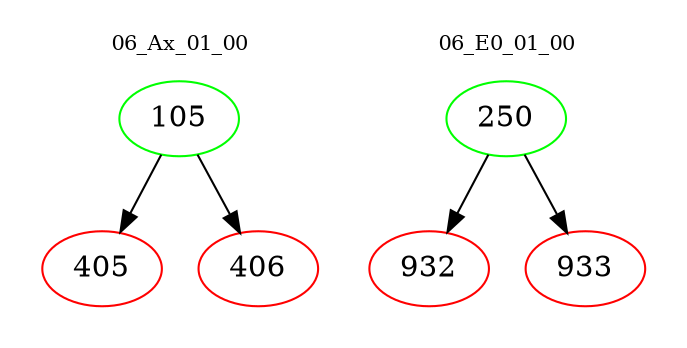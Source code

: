 digraph{
subgraph cluster_0 {
color = white
label = "06_Ax_01_00";
fontsize=10;
T0_105 [label="105", color="green"]
T0_105 -> T0_405 [color="black"]
T0_405 [label="405", color="red"]
T0_105 -> T0_406 [color="black"]
T0_406 [label="406", color="red"]
}
subgraph cluster_1 {
color = white
label = "06_E0_01_00";
fontsize=10;
T1_250 [label="250", color="green"]
T1_250 -> T1_932 [color="black"]
T1_932 [label="932", color="red"]
T1_250 -> T1_933 [color="black"]
T1_933 [label="933", color="red"]
}
}
